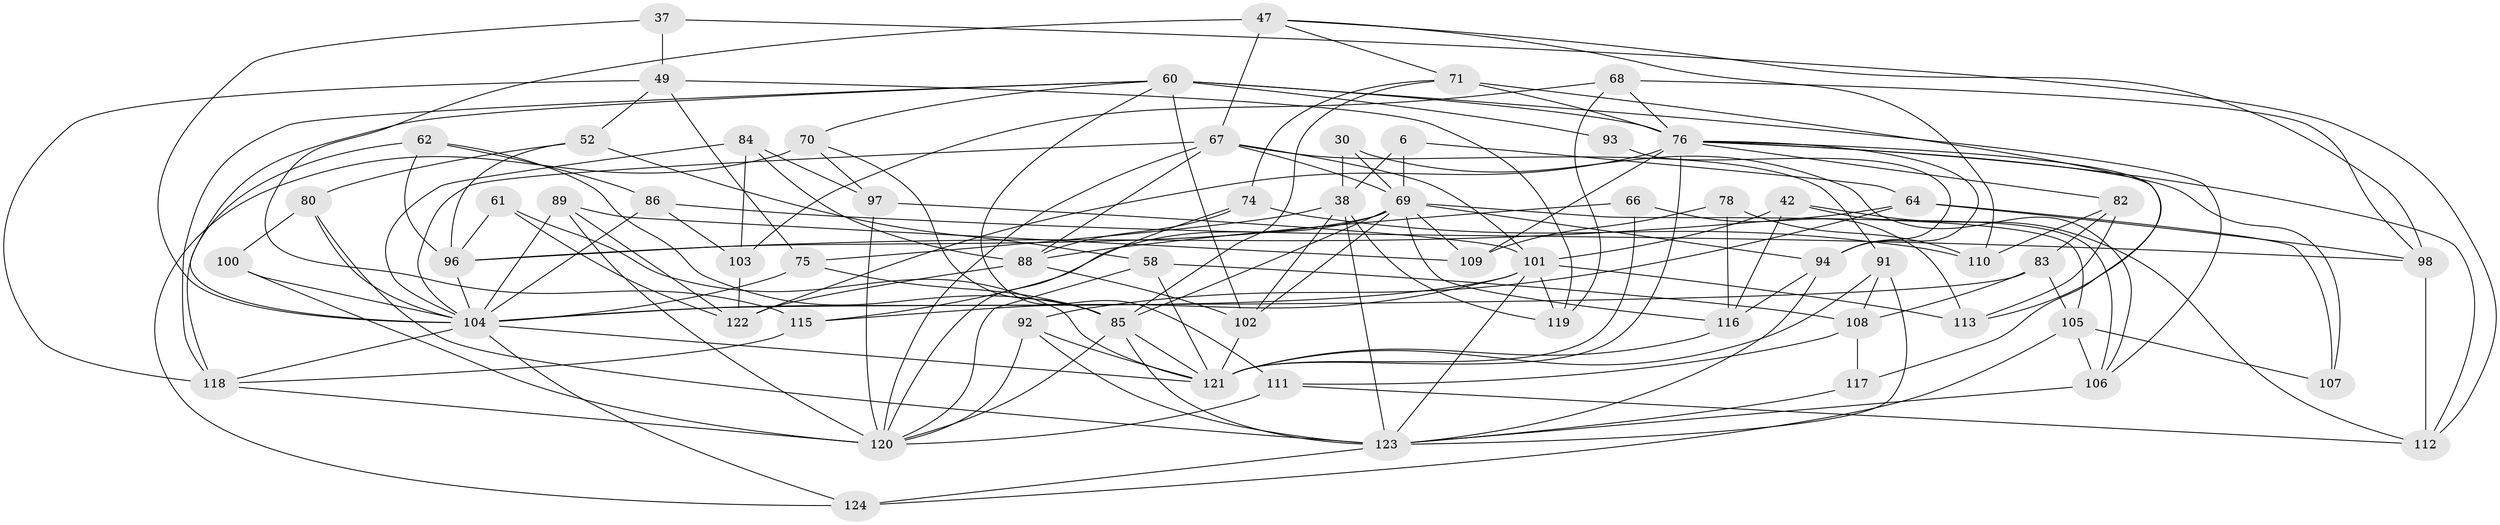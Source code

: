 // original degree distribution, {4: 1.0}
// Generated by graph-tools (version 1.1) at 2025/59/03/09/25 04:59:14]
// undirected, 62 vertices, 158 edges
graph export_dot {
graph [start="1"]
  node [color=gray90,style=filled];
  6;
  30;
  37;
  38 [super="+33"];
  42;
  47 [super="+44"];
  49 [super="+13"];
  52;
  58;
  60 [super="+32+51"];
  61;
  62;
  64 [super="+54"];
  66;
  67 [super="+15+65+25"];
  68;
  69 [super="+45"];
  70;
  71 [super="+59"];
  74;
  75;
  76 [super="+40"];
  78;
  80 [super="+3"];
  82;
  83;
  84;
  85 [super="+26+55"];
  86;
  88 [super="+48"];
  89;
  91;
  92;
  93;
  94 [super="+35"];
  96 [super="+23+73"];
  97;
  98 [super="+90"];
  100;
  101 [super="+99"];
  102 [super="+20+95"];
  103;
  104 [super="+28+72+81+57"];
  105 [super="+46"];
  106 [super="+50"];
  107;
  108 [super="+79"];
  109;
  110;
  111;
  112 [super="+34"];
  113 [super="+27"];
  115;
  116 [super="+77"];
  117;
  118 [super="+43"];
  119;
  120 [super="+56"];
  121 [super="+7+19+41"];
  122 [super="+53"];
  123 [super="+14+87+114"];
  124;
  6 -- 38 [weight=2];
  6 -- 64;
  6 -- 69;
  30 -- 38 [weight=2];
  30 -- 69;
  30 -- 106;
  37 -- 112;
  37 -- 104;
  37 -- 49 [weight=2];
  38 -- 119;
  38 -- 75;
  38 -- 102;
  38 -- 123;
  42 -- 116;
  42 -- 106;
  42 -- 112;
  42 -- 101;
  47 -- 115;
  47 -- 110;
  47 -- 71;
  47 -- 98;
  47 -- 67 [weight=2];
  49 -- 75;
  49 -- 119;
  49 -- 52;
  49 -- 118;
  52 -- 58;
  52 -- 80;
  52 -- 96;
  58 -- 120;
  58 -- 108;
  58 -- 121;
  60 -- 93 [weight=2];
  60 -- 102 [weight=2];
  60 -- 118;
  60 -- 76;
  60 -- 111;
  60 -- 70;
  60 -- 106;
  60 -- 104;
  61 -- 96;
  61 -- 121 [weight=2];
  61 -- 122;
  62 -- 118;
  62 -- 86;
  62 -- 96;
  62 -- 85;
  64 -- 96 [weight=2];
  64 -- 92;
  64 -- 98;
  64 -- 107;
  66 -- 113 [weight=2];
  66 -- 121;
  66 -- 88;
  67 -- 120 [weight=3];
  67 -- 69;
  67 -- 88 [weight=2];
  67 -- 104;
  67 -- 101 [weight=2];
  67 -- 91;
  68 -- 98;
  68 -- 119;
  68 -- 103;
  68 -- 76;
  69 -- 96 [weight=2];
  69 -- 102;
  69 -- 105;
  69 -- 109;
  69 -- 115;
  69 -- 116;
  69 -- 94;
  69 -- 85;
  70 -- 97;
  70 -- 124;
  70 -- 85;
  71 -- 85;
  71 -- 74;
  71 -- 113 [weight=2];
  71 -- 76;
  74 -- 110;
  74 -- 120;
  74 -- 88;
  75 -- 85;
  75 -- 104;
  76 -- 121 [weight=2];
  76 -- 112;
  76 -- 107;
  76 -- 109;
  76 -- 82;
  76 -- 117;
  76 -- 122;
  76 -- 94;
  78 -- 109;
  78 -- 116 [weight=2];
  78 -- 110;
  80 -- 100 [weight=2];
  80 -- 123 [weight=2];
  80 -- 104;
  82 -- 83;
  82 -- 113;
  82 -- 110;
  83 -- 105;
  83 -- 108;
  83 -- 104;
  84 -- 97;
  84 -- 103;
  84 -- 88;
  84 -- 104;
  85 -- 120;
  85 -- 121;
  85 -- 123;
  86 -- 103;
  86 -- 104;
  86 -- 98;
  88 -- 102;
  88 -- 122 [weight=2];
  89 -- 109;
  89 -- 122;
  89 -- 120;
  89 -- 104;
  91 -- 108;
  91 -- 121;
  91 -- 123;
  92 -- 121;
  92 -- 120;
  92 -- 123;
  93 -- 94 [weight=2];
  94 -- 116;
  94 -- 123;
  96 -- 104;
  97 -- 101;
  97 -- 120;
  98 -- 112 [weight=2];
  100 -- 120;
  100 -- 104;
  101 -- 104 [weight=2];
  101 -- 113;
  101 -- 115;
  101 -- 119;
  101 -- 123;
  102 -- 121 [weight=3];
  103 -- 122;
  104 -- 124;
  104 -- 121;
  104 -- 118;
  105 -- 107 [weight=2];
  105 -- 106;
  105 -- 124;
  106 -- 123 [weight=2];
  108 -- 117 [weight=2];
  108 -- 111;
  111 -- 112;
  111 -- 120;
  115 -- 118;
  116 -- 121;
  117 -- 123;
  118 -- 120;
  123 -- 124;
}
